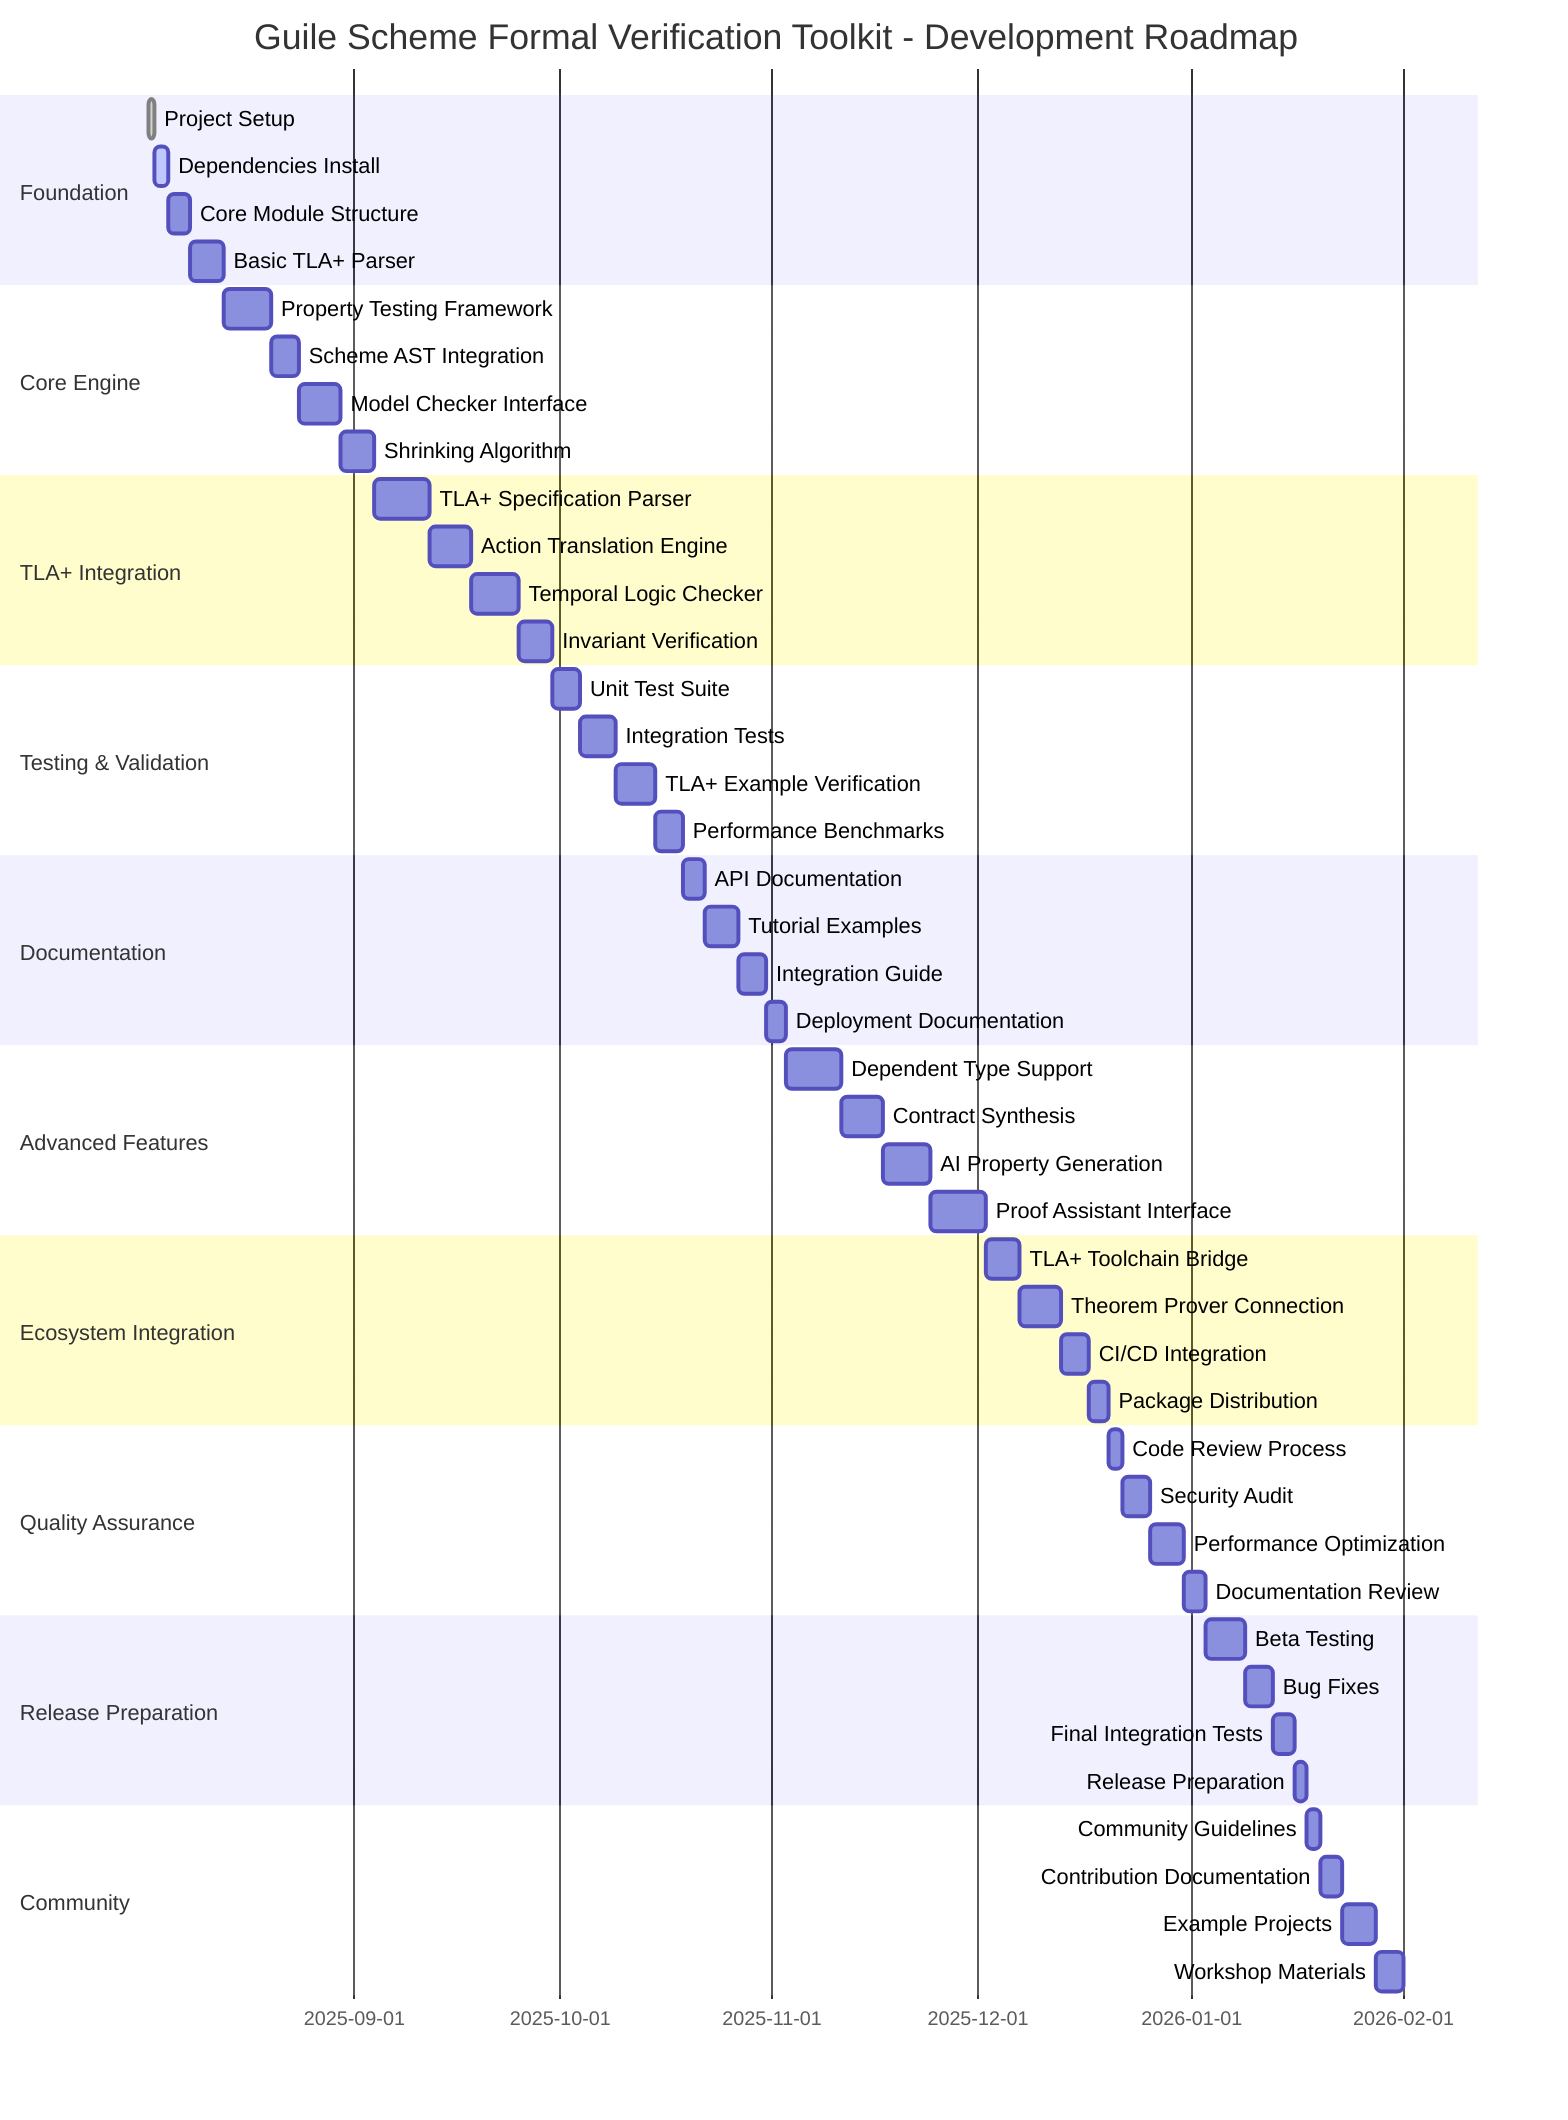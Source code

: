 gantt
    title Guile Scheme Formal Verification Toolkit - Development Roadmap
    dateFormat  YYYY-MM-DD
    section Foundation
    Project Setup           :done,    setup, 2025-08-02, 1d
    Dependencies Install    :active,  deps, 2025-08-03, 2d
    Core Module Structure   :         struct, after deps, 3d
    Basic TLA+ Parser       :         parser, after struct, 5d
    
    section Core Engine
    Property Testing Framework :      prop-test, after parser, 7d
    Scheme AST Integration     :      ast-int, after prop-test, 4d
    Model Checker Interface    :      model-check, after ast-int, 6d
    Shrinking Algorithm        :      shrink, after model-check, 5d
    
    section TLA+ Integration
    TLA+ Specification Parser  :      tla-parse, after shrink, 8d
    Action Translation Engine  :      action-trans, after tla-parse, 6d
    Temporal Logic Checker     :      temporal, after action-trans, 7d
    Invariant Verification     :      invariant, after temporal, 5d
    
    section Testing & Validation
    Unit Test Suite           :       unit-tests, after invariant, 4d
    Integration Tests         :       int-tests, after unit-tests, 5d
    TLA+ Example Verification :       tla-examples, after int-tests, 6d
    Performance Benchmarks    :       benchmarks, after tla-examples, 4d
    
    section Documentation
    API Documentation         :       api-docs, after benchmarks, 3d
    Tutorial Examples         :       tutorials, after api-docs, 5d
    Integration Guide         :       integration, after tutorials, 4d
    Deployment Documentation  :       deploy-docs, after integration, 3d
    
    section Advanced Features
    Dependent Type Support    :       dep-types, after deploy-docs, 8d
    Contract Synthesis        :       contracts, after dep-types, 6d
    AI Property Generation    :       ai-props, after contracts, 7d
    Proof Assistant Interface :       proof-assist, after ai-props, 8d
    
    section Ecosystem Integration
    TLA+ Toolchain Bridge     :       tla-bridge, after proof-assist, 5d
    Theorem Prover Connection :       theorem-prover, after tla-bridge, 6d
    CI/CD Integration         :       cicd, after theorem-prover, 4d
    Package Distribution      :       packaging, after cicd, 3d
    
    section Quality Assurance
    Code Review Process       :       code-review, after packaging, 2d
    Security Audit            :       security, after code-review, 4d
    Performance Optimization  :       optimize, after security, 5d
    Documentation Review      :       doc-review, after optimize, 3d
    
    section Release Preparation
    Beta Testing              :       beta-test, after doc-review, 6d
    Bug Fixes                 :       bug-fixes, after beta-test, 4d
    Final Integration Tests   :       final-tests, after bug-fixes, 3d
    Release Preparation       :       release-prep, after final-tests, 2d
    
    section Community
    Community Guidelines      :       community, after release-prep, 2d
    Contribution Documentation:       contrib-docs, after community, 3d
    Example Projects          :       examples, after contrib-docs, 5d
    Workshop Materials        :       workshops, after examples, 4d